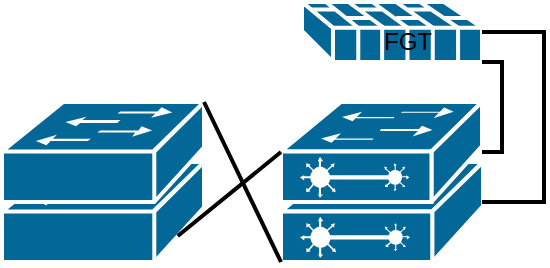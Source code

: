 <mxfile version="28.2.8">
  <diagram name="Page-1" id="IgCo4UZwmXHbuVfaNSs3">
    <mxGraphModel dx="983" dy="518" grid="1" gridSize="10" guides="1" tooltips="1" connect="1" arrows="1" fold="1" page="1" pageScale="1" pageWidth="827" pageHeight="1169" math="0" shadow="0">
      <root>
        <mxCell id="0" />
        <mxCell id="1" parent="0" />
        <mxCell id="Ye0Dg4Rw3fafRKkHhPYf-3" value="" style="shape=mxgraph.cisco.switches.workgroup_switch;sketch=0;html=1;pointerEvents=1;dashed=0;fillColor=#036897;strokeColor=#ffffff;strokeWidth=2;verticalLabelPosition=bottom;verticalAlign=top;align=center;outlineConnect=0;" vertex="1" parent="1">
          <mxGeometry x="210" y="330" width="101" height="50" as="geometry" />
        </mxCell>
        <mxCell id="Ye0Dg4Rw3fafRKkHhPYf-5" value="" style="shape=mxgraph.cisco.switches.workgroup_switch;sketch=0;html=1;pointerEvents=1;dashed=0;fillColor=#036897;strokeColor=#ffffff;strokeWidth=2;verticalLabelPosition=bottom;verticalAlign=top;align=center;outlineConnect=0;" vertex="1" parent="1">
          <mxGeometry x="210" y="300" width="101" height="50" as="geometry" />
        </mxCell>
        <mxCell id="Ye0Dg4Rw3fafRKkHhPYf-1" value="" style="shape=mxgraph.cisco.security.firewall;sketch=0;html=1;pointerEvents=1;dashed=0;fillColor=#036897;strokeColor=#ffffff;strokeWidth=2;verticalLabelPosition=bottom;verticalAlign=top;align=center;outlineConnect=0;direction=north;rotation=0;" vertex="1" parent="1">
          <mxGeometry x="360" y="250" width="90" height="30" as="geometry" />
        </mxCell>
        <mxCell id="Ye0Dg4Rw3fafRKkHhPYf-2" value="FGT" style="text;html=1;whiteSpace=wrap;strokeColor=none;fillColor=none;align=center;verticalAlign=middle;rounded=0;" vertex="1" parent="1">
          <mxGeometry x="383" y="260" width="60" height="20" as="geometry" />
        </mxCell>
        <mxCell id="Ye0Dg4Rw3fafRKkHhPYf-4" value="" style="shape=mxgraph.cisco.switches.layer_2_remote_switch;sketch=0;html=1;pointerEvents=1;dashed=0;fillColor=#036897;strokeColor=#ffffff;strokeWidth=2;verticalLabelPosition=bottom;verticalAlign=top;align=center;outlineConnect=0;" vertex="1" parent="1">
          <mxGeometry x="349.5" y="330" width="101" height="50" as="geometry" />
        </mxCell>
        <mxCell id="Ye0Dg4Rw3fafRKkHhPYf-6" value="" style="shape=mxgraph.cisco.switches.layer_2_remote_switch;sketch=0;html=1;pointerEvents=1;dashed=0;fillColor=#036897;strokeColor=#ffffff;strokeWidth=2;verticalLabelPosition=bottom;verticalAlign=top;align=center;outlineConnect=0;" vertex="1" parent="1">
          <mxGeometry x="349.5" y="300" width="100.5" height="50" as="geometry" />
        </mxCell>
        <mxCell id="Ye0Dg4Rw3fafRKkHhPYf-7" style="edgeStyle=orthogonalEdgeStyle;rounded=0;orthogonalLoop=1;jettySize=auto;html=1;exitX=0;exitY=1;exitDx=0;exitDy=0;exitPerimeter=0;strokeWidth=2;endArrow=none;endFill=0;" edge="1" parent="1" source="Ye0Dg4Rw3fafRKkHhPYf-1" target="Ye0Dg4Rw3fafRKkHhPYf-6">
          <mxGeometry relative="1" as="geometry">
            <Array as="points">
              <mxPoint x="460" y="280" />
              <mxPoint x="460" y="325" />
            </Array>
          </mxGeometry>
        </mxCell>
        <mxCell id="Ye0Dg4Rw3fafRKkHhPYf-8" style="edgeStyle=orthogonalEdgeStyle;rounded=0;orthogonalLoop=1;jettySize=auto;html=1;exitX=0.5;exitY=1;exitDx=0;exitDy=0;exitPerimeter=0;strokeWidth=2;endArrow=none;endFill=0;entryX=1;entryY=1;entryDx=0;entryDy=0;entryPerimeter=0;" edge="1" parent="1" source="Ye0Dg4Rw3fafRKkHhPYf-1" target="Ye0Dg4Rw3fafRKkHhPYf-6">
          <mxGeometry relative="1" as="geometry">
            <mxPoint x="480" y="270" as="sourcePoint" />
            <mxPoint x="481" y="315" as="targetPoint" />
            <Array as="points">
              <mxPoint x="481" y="265" />
              <mxPoint x="481" y="350" />
            </Array>
          </mxGeometry>
        </mxCell>
        <mxCell id="Ye0Dg4Rw3fafRKkHhPYf-11" style="shape=connector;rounded=0;orthogonalLoop=1;jettySize=auto;html=1;exitX=1;exitY=0;exitDx=0;exitDy=0;exitPerimeter=0;entryX=0;entryY=1;entryDx=0;entryDy=0;entryPerimeter=0;strokeColor=default;strokeWidth=2;align=center;verticalAlign=middle;fontFamily=Helvetica;fontSize=11;fontColor=default;labelBackgroundColor=default;endArrow=none;endFill=0;" edge="1" parent="1" source="Ye0Dg4Rw3fafRKkHhPYf-5" target="Ye0Dg4Rw3fafRKkHhPYf-4">
          <mxGeometry relative="1" as="geometry" />
        </mxCell>
        <mxCell id="Ye0Dg4Rw3fafRKkHhPYf-12" style="shape=connector;rounded=0;orthogonalLoop=1;jettySize=auto;html=1;exitX=0.87;exitY=0.74;exitDx=0;exitDy=0;exitPerimeter=0;entryX=0;entryY=0.5;entryDx=0;entryDy=0;entryPerimeter=0;strokeColor=default;strokeWidth=2;align=center;verticalAlign=middle;fontFamily=Helvetica;fontSize=11;fontColor=default;labelBackgroundColor=default;endArrow=none;endFill=0;" edge="1" parent="1" source="Ye0Dg4Rw3fafRKkHhPYf-3" target="Ye0Dg4Rw3fafRKkHhPYf-6">
          <mxGeometry relative="1" as="geometry">
            <mxPoint x="311" y="350" as="sourcePoint" />
            <mxPoint x="352" y="405" as="targetPoint" />
          </mxGeometry>
        </mxCell>
      </root>
    </mxGraphModel>
  </diagram>
</mxfile>

